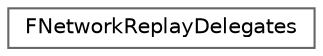 digraph "Graphical Class Hierarchy"
{
 // INTERACTIVE_SVG=YES
 // LATEX_PDF_SIZE
  bgcolor="transparent";
  edge [fontname=Helvetica,fontsize=10,labelfontname=Helvetica,labelfontsize=10];
  node [fontname=Helvetica,fontsize=10,shape=box,height=0.2,width=0.4];
  rankdir="LR";
  Node0 [id="Node000000",label="FNetworkReplayDelegates",height=0.2,width=0.4,color="grey40", fillcolor="white", style="filled",URL="$d0/ddb/structFNetworkReplayDelegates.html",tooltip=" "];
}
